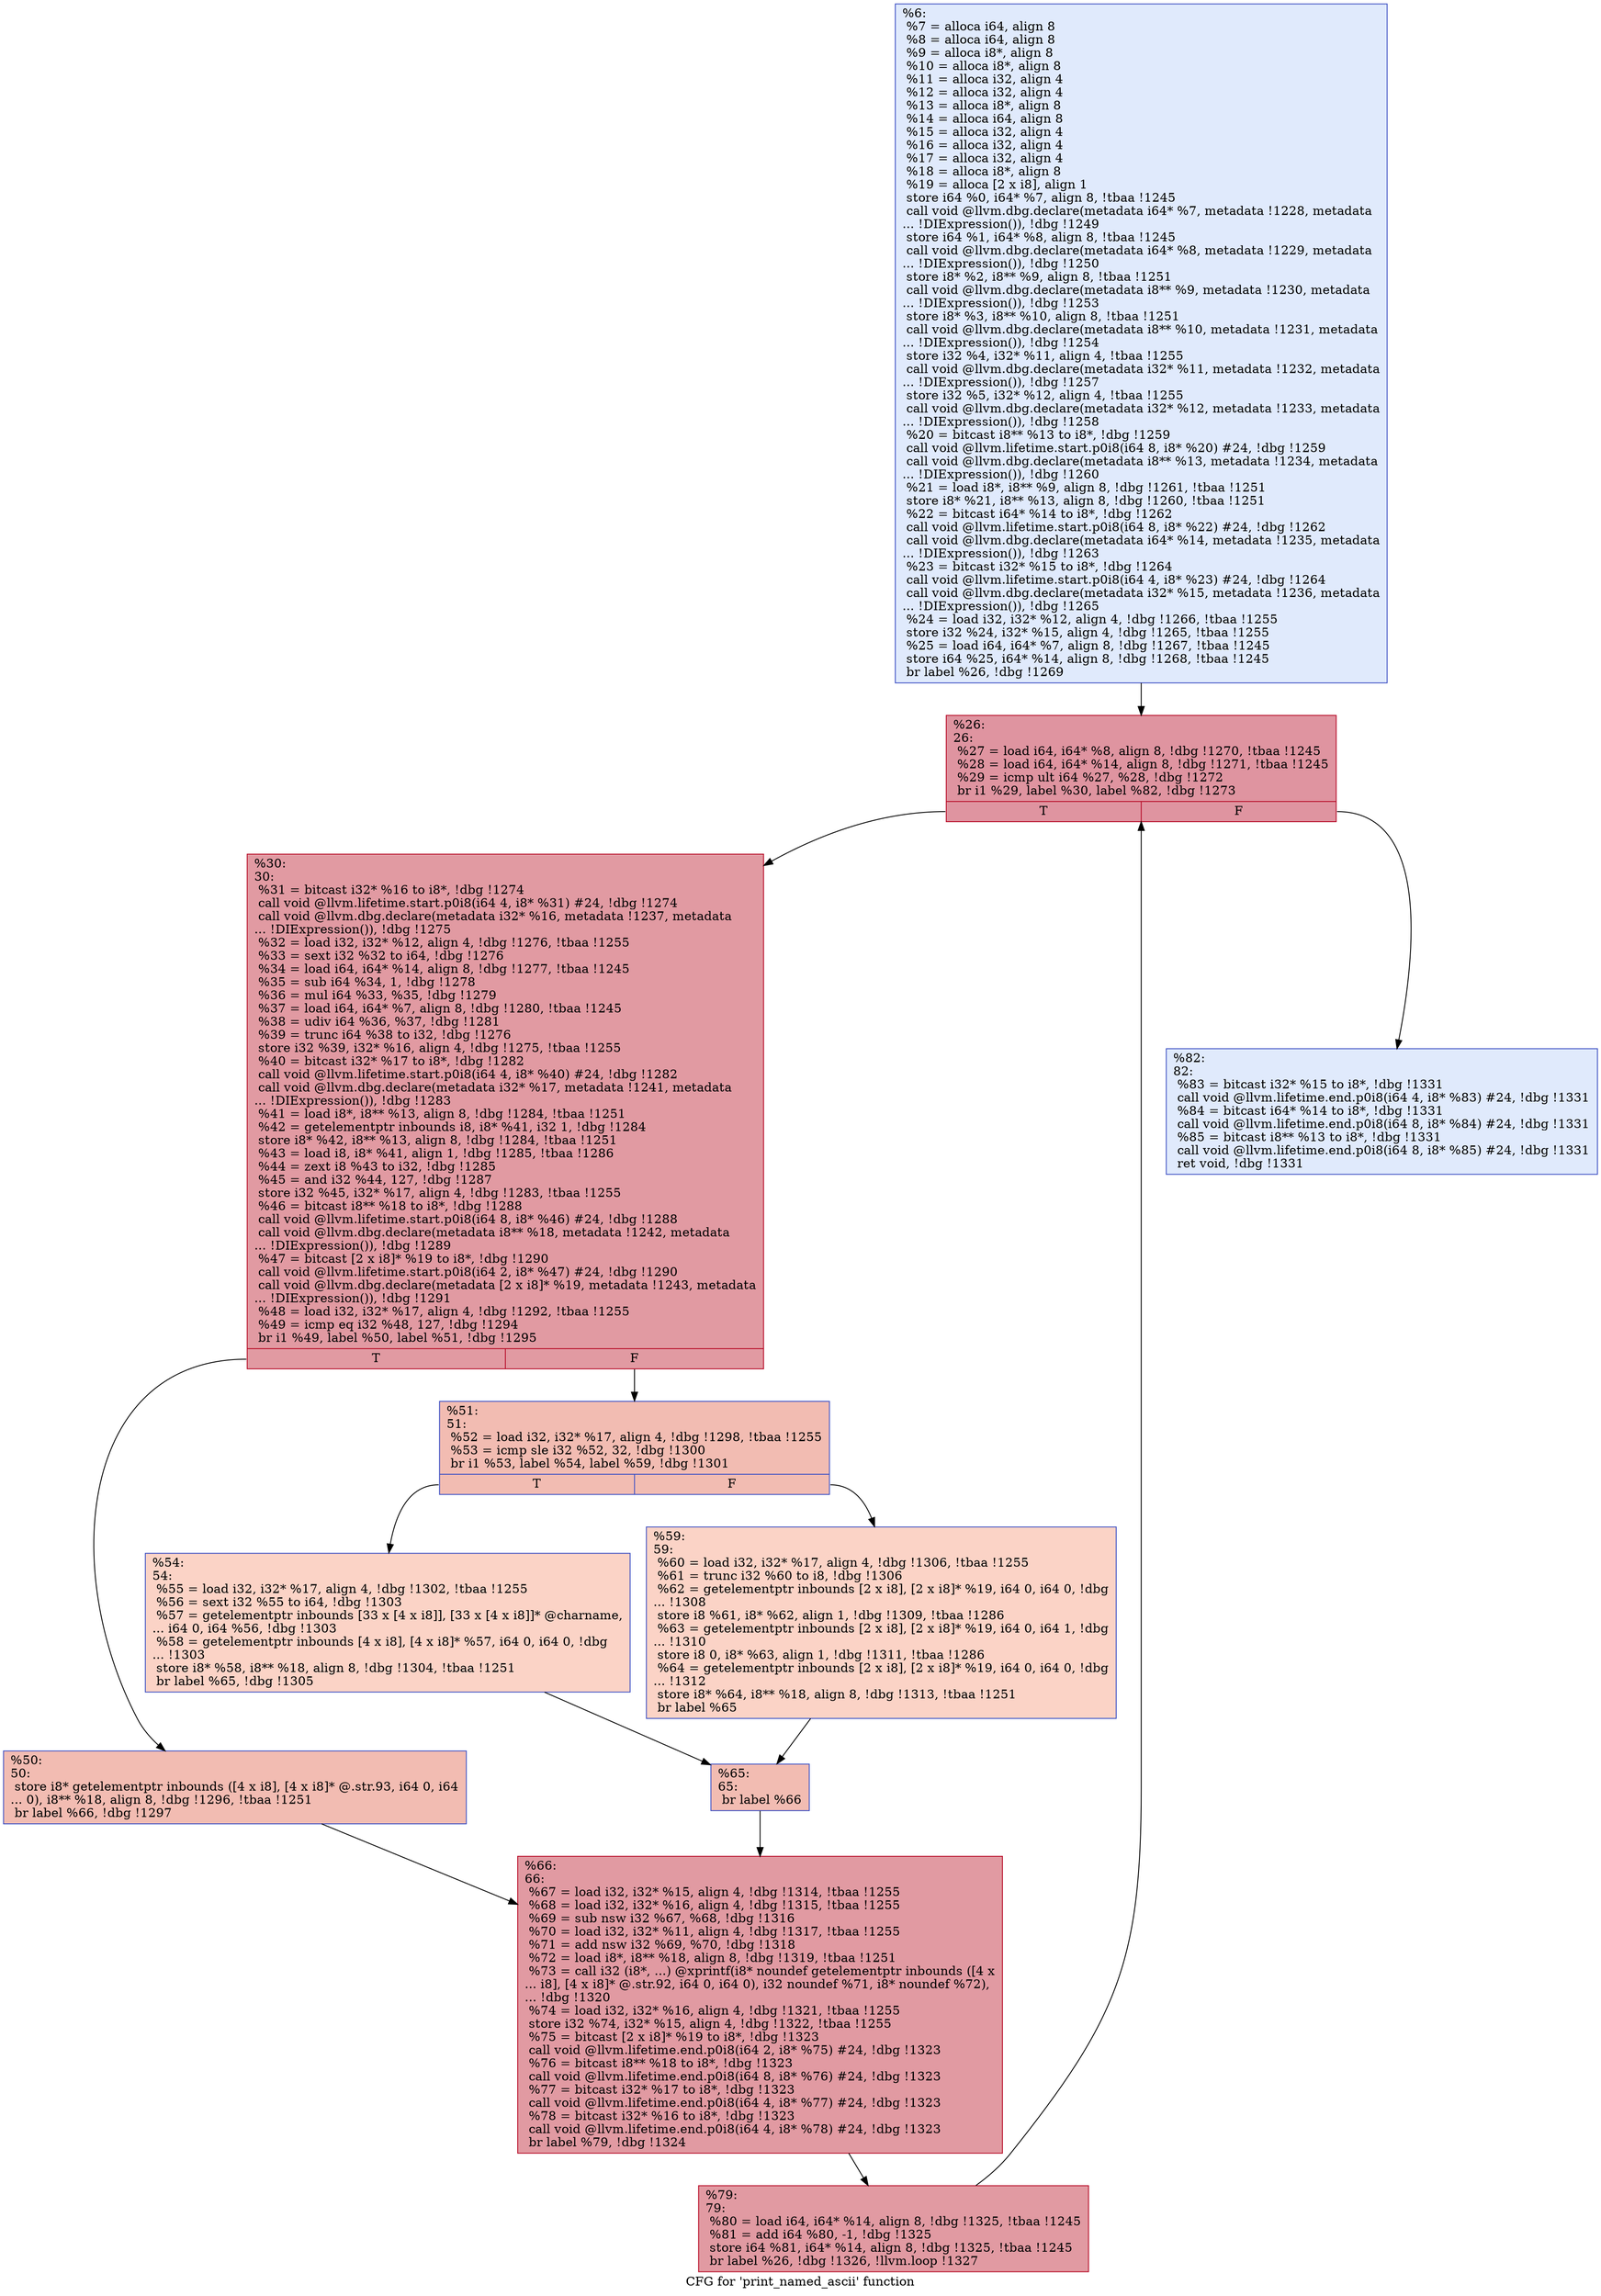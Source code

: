 digraph "CFG for 'print_named_ascii' function" {
	label="CFG for 'print_named_ascii' function";

	Node0xa541d0 [shape=record,color="#3d50c3ff", style=filled, fillcolor="#b9d0f970",label="{%6:\l  %7 = alloca i64, align 8\l  %8 = alloca i64, align 8\l  %9 = alloca i8*, align 8\l  %10 = alloca i8*, align 8\l  %11 = alloca i32, align 4\l  %12 = alloca i32, align 4\l  %13 = alloca i8*, align 8\l  %14 = alloca i64, align 8\l  %15 = alloca i32, align 4\l  %16 = alloca i32, align 4\l  %17 = alloca i32, align 4\l  %18 = alloca i8*, align 8\l  %19 = alloca [2 x i8], align 1\l  store i64 %0, i64* %7, align 8, !tbaa !1245\l  call void @llvm.dbg.declare(metadata i64* %7, metadata !1228, metadata\l... !DIExpression()), !dbg !1249\l  store i64 %1, i64* %8, align 8, !tbaa !1245\l  call void @llvm.dbg.declare(metadata i64* %8, metadata !1229, metadata\l... !DIExpression()), !dbg !1250\l  store i8* %2, i8** %9, align 8, !tbaa !1251\l  call void @llvm.dbg.declare(metadata i8** %9, metadata !1230, metadata\l... !DIExpression()), !dbg !1253\l  store i8* %3, i8** %10, align 8, !tbaa !1251\l  call void @llvm.dbg.declare(metadata i8** %10, metadata !1231, metadata\l... !DIExpression()), !dbg !1254\l  store i32 %4, i32* %11, align 4, !tbaa !1255\l  call void @llvm.dbg.declare(metadata i32* %11, metadata !1232, metadata\l... !DIExpression()), !dbg !1257\l  store i32 %5, i32* %12, align 4, !tbaa !1255\l  call void @llvm.dbg.declare(metadata i32* %12, metadata !1233, metadata\l... !DIExpression()), !dbg !1258\l  %20 = bitcast i8** %13 to i8*, !dbg !1259\l  call void @llvm.lifetime.start.p0i8(i64 8, i8* %20) #24, !dbg !1259\l  call void @llvm.dbg.declare(metadata i8** %13, metadata !1234, metadata\l... !DIExpression()), !dbg !1260\l  %21 = load i8*, i8** %9, align 8, !dbg !1261, !tbaa !1251\l  store i8* %21, i8** %13, align 8, !dbg !1260, !tbaa !1251\l  %22 = bitcast i64* %14 to i8*, !dbg !1262\l  call void @llvm.lifetime.start.p0i8(i64 8, i8* %22) #24, !dbg !1262\l  call void @llvm.dbg.declare(metadata i64* %14, metadata !1235, metadata\l... !DIExpression()), !dbg !1263\l  %23 = bitcast i32* %15 to i8*, !dbg !1264\l  call void @llvm.lifetime.start.p0i8(i64 4, i8* %23) #24, !dbg !1264\l  call void @llvm.dbg.declare(metadata i32* %15, metadata !1236, metadata\l... !DIExpression()), !dbg !1265\l  %24 = load i32, i32* %12, align 4, !dbg !1266, !tbaa !1255\l  store i32 %24, i32* %15, align 4, !dbg !1265, !tbaa !1255\l  %25 = load i64, i64* %7, align 8, !dbg !1267, !tbaa !1245\l  store i64 %25, i64* %14, align 8, !dbg !1268, !tbaa !1245\l  br label %26, !dbg !1269\l}"];
	Node0xa541d0 -> Node0xa542c0;
	Node0xa542c0 [shape=record,color="#b70d28ff", style=filled, fillcolor="#b70d2870",label="{%26:\l26:                                               \l  %27 = load i64, i64* %8, align 8, !dbg !1270, !tbaa !1245\l  %28 = load i64, i64* %14, align 8, !dbg !1271, !tbaa !1245\l  %29 = icmp ult i64 %27, %28, !dbg !1272\l  br i1 %29, label %30, label %82, !dbg !1273\l|{<s0>T|<s1>F}}"];
	Node0xa542c0:s0 -> Node0xa54310;
	Node0xa542c0:s1 -> Node0xa54590;
	Node0xa54310 [shape=record,color="#b70d28ff", style=filled, fillcolor="#bb1b2c70",label="{%30:\l30:                                               \l  %31 = bitcast i32* %16 to i8*, !dbg !1274\l  call void @llvm.lifetime.start.p0i8(i64 4, i8* %31) #24, !dbg !1274\l  call void @llvm.dbg.declare(metadata i32* %16, metadata !1237, metadata\l... !DIExpression()), !dbg !1275\l  %32 = load i32, i32* %12, align 4, !dbg !1276, !tbaa !1255\l  %33 = sext i32 %32 to i64, !dbg !1276\l  %34 = load i64, i64* %14, align 8, !dbg !1277, !tbaa !1245\l  %35 = sub i64 %34, 1, !dbg !1278\l  %36 = mul i64 %33, %35, !dbg !1279\l  %37 = load i64, i64* %7, align 8, !dbg !1280, !tbaa !1245\l  %38 = udiv i64 %36, %37, !dbg !1281\l  %39 = trunc i64 %38 to i32, !dbg !1276\l  store i32 %39, i32* %16, align 4, !dbg !1275, !tbaa !1255\l  %40 = bitcast i32* %17 to i8*, !dbg !1282\l  call void @llvm.lifetime.start.p0i8(i64 4, i8* %40) #24, !dbg !1282\l  call void @llvm.dbg.declare(metadata i32* %17, metadata !1241, metadata\l... !DIExpression()), !dbg !1283\l  %41 = load i8*, i8** %13, align 8, !dbg !1284, !tbaa !1251\l  %42 = getelementptr inbounds i8, i8* %41, i32 1, !dbg !1284\l  store i8* %42, i8** %13, align 8, !dbg !1284, !tbaa !1251\l  %43 = load i8, i8* %41, align 1, !dbg !1285, !tbaa !1286\l  %44 = zext i8 %43 to i32, !dbg !1285\l  %45 = and i32 %44, 127, !dbg !1287\l  store i32 %45, i32* %17, align 4, !dbg !1283, !tbaa !1255\l  %46 = bitcast i8** %18 to i8*, !dbg !1288\l  call void @llvm.lifetime.start.p0i8(i64 8, i8* %46) #24, !dbg !1288\l  call void @llvm.dbg.declare(metadata i8** %18, metadata !1242, metadata\l... !DIExpression()), !dbg !1289\l  %47 = bitcast [2 x i8]* %19 to i8*, !dbg !1290\l  call void @llvm.lifetime.start.p0i8(i64 2, i8* %47) #24, !dbg !1290\l  call void @llvm.dbg.declare(metadata [2 x i8]* %19, metadata !1243, metadata\l... !DIExpression()), !dbg !1291\l  %48 = load i32, i32* %17, align 4, !dbg !1292, !tbaa !1255\l  %49 = icmp eq i32 %48, 127, !dbg !1294\l  br i1 %49, label %50, label %51, !dbg !1295\l|{<s0>T|<s1>F}}"];
	Node0xa54310:s0 -> Node0xa54360;
	Node0xa54310:s1 -> Node0xa543b0;
	Node0xa54360 [shape=record,color="#3d50c3ff", style=filled, fillcolor="#e1675170",label="{%50:\l50:                                               \l  store i8* getelementptr inbounds ([4 x i8], [4 x i8]* @.str.93, i64 0, i64\l... 0), i8** %18, align 8, !dbg !1296, !tbaa !1251\l  br label %66, !dbg !1297\l}"];
	Node0xa54360 -> Node0xa544f0;
	Node0xa543b0 [shape=record,color="#3d50c3ff", style=filled, fillcolor="#e1675170",label="{%51:\l51:                                               \l  %52 = load i32, i32* %17, align 4, !dbg !1298, !tbaa !1255\l  %53 = icmp sle i32 %52, 32, !dbg !1300\l  br i1 %53, label %54, label %59, !dbg !1301\l|{<s0>T|<s1>F}}"];
	Node0xa543b0:s0 -> Node0xa54400;
	Node0xa543b0:s1 -> Node0xa54450;
	Node0xa54400 [shape=record,color="#3d50c3ff", style=filled, fillcolor="#f59c7d70",label="{%54:\l54:                                               \l  %55 = load i32, i32* %17, align 4, !dbg !1302, !tbaa !1255\l  %56 = sext i32 %55 to i64, !dbg !1303\l  %57 = getelementptr inbounds [33 x [4 x i8]], [33 x [4 x i8]]* @charname,\l... i64 0, i64 %56, !dbg !1303\l  %58 = getelementptr inbounds [4 x i8], [4 x i8]* %57, i64 0, i64 0, !dbg\l... !1303\l  store i8* %58, i8** %18, align 8, !dbg !1304, !tbaa !1251\l  br label %65, !dbg !1305\l}"];
	Node0xa54400 -> Node0xa544a0;
	Node0xa54450 [shape=record,color="#3d50c3ff", style=filled, fillcolor="#f59c7d70",label="{%59:\l59:                                               \l  %60 = load i32, i32* %17, align 4, !dbg !1306, !tbaa !1255\l  %61 = trunc i32 %60 to i8, !dbg !1306\l  %62 = getelementptr inbounds [2 x i8], [2 x i8]* %19, i64 0, i64 0, !dbg\l... !1308\l  store i8 %61, i8* %62, align 1, !dbg !1309, !tbaa !1286\l  %63 = getelementptr inbounds [2 x i8], [2 x i8]* %19, i64 0, i64 1, !dbg\l... !1310\l  store i8 0, i8* %63, align 1, !dbg !1311, !tbaa !1286\l  %64 = getelementptr inbounds [2 x i8], [2 x i8]* %19, i64 0, i64 0, !dbg\l... !1312\l  store i8* %64, i8** %18, align 8, !dbg !1313, !tbaa !1251\l  br label %65\l}"];
	Node0xa54450 -> Node0xa544a0;
	Node0xa544a0 [shape=record,color="#3d50c3ff", style=filled, fillcolor="#e1675170",label="{%65:\l65:                                               \l  br label %66\l}"];
	Node0xa544a0 -> Node0xa544f0;
	Node0xa544f0 [shape=record,color="#b70d28ff", style=filled, fillcolor="#bb1b2c70",label="{%66:\l66:                                               \l  %67 = load i32, i32* %15, align 4, !dbg !1314, !tbaa !1255\l  %68 = load i32, i32* %16, align 4, !dbg !1315, !tbaa !1255\l  %69 = sub nsw i32 %67, %68, !dbg !1316\l  %70 = load i32, i32* %11, align 4, !dbg !1317, !tbaa !1255\l  %71 = add nsw i32 %69, %70, !dbg !1318\l  %72 = load i8*, i8** %18, align 8, !dbg !1319, !tbaa !1251\l  %73 = call i32 (i8*, ...) @xprintf(i8* noundef getelementptr inbounds ([4 x\l... i8], [4 x i8]* @.str.92, i64 0, i64 0), i32 noundef %71, i8* noundef %72),\l... !dbg !1320\l  %74 = load i32, i32* %16, align 4, !dbg !1321, !tbaa !1255\l  store i32 %74, i32* %15, align 4, !dbg !1322, !tbaa !1255\l  %75 = bitcast [2 x i8]* %19 to i8*, !dbg !1323\l  call void @llvm.lifetime.end.p0i8(i64 2, i8* %75) #24, !dbg !1323\l  %76 = bitcast i8** %18 to i8*, !dbg !1323\l  call void @llvm.lifetime.end.p0i8(i64 8, i8* %76) #24, !dbg !1323\l  %77 = bitcast i32* %17 to i8*, !dbg !1323\l  call void @llvm.lifetime.end.p0i8(i64 4, i8* %77) #24, !dbg !1323\l  %78 = bitcast i32* %16 to i8*, !dbg !1323\l  call void @llvm.lifetime.end.p0i8(i64 4, i8* %78) #24, !dbg !1323\l  br label %79, !dbg !1324\l}"];
	Node0xa544f0 -> Node0xa54540;
	Node0xa54540 [shape=record,color="#b70d28ff", style=filled, fillcolor="#bb1b2c70",label="{%79:\l79:                                               \l  %80 = load i64, i64* %14, align 8, !dbg !1325, !tbaa !1245\l  %81 = add i64 %80, -1, !dbg !1325\l  store i64 %81, i64* %14, align 8, !dbg !1325, !tbaa !1245\l  br label %26, !dbg !1326, !llvm.loop !1327\l}"];
	Node0xa54540 -> Node0xa542c0;
	Node0xa54590 [shape=record,color="#3d50c3ff", style=filled, fillcolor="#b9d0f970",label="{%82:\l82:                                               \l  %83 = bitcast i32* %15 to i8*, !dbg !1331\l  call void @llvm.lifetime.end.p0i8(i64 4, i8* %83) #24, !dbg !1331\l  %84 = bitcast i64* %14 to i8*, !dbg !1331\l  call void @llvm.lifetime.end.p0i8(i64 8, i8* %84) #24, !dbg !1331\l  %85 = bitcast i8** %13 to i8*, !dbg !1331\l  call void @llvm.lifetime.end.p0i8(i64 8, i8* %85) #24, !dbg !1331\l  ret void, !dbg !1331\l}"];
}
